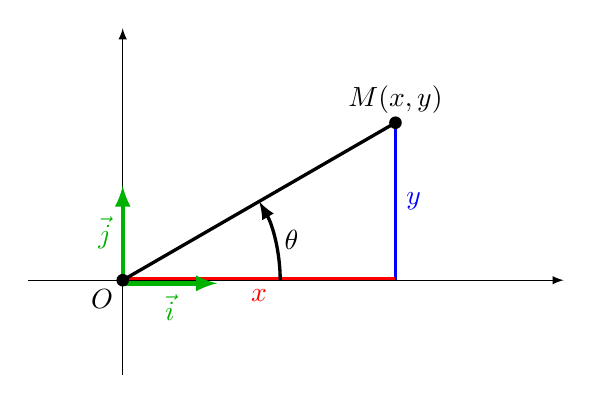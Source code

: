 \begin{tikzpicture}[scale=4]

	\draw[->,>=latex, black] (-0.3,0) -- (1.4,0); % node[above] {$x$};
	\draw[->,>=latex, black] (0,-0.3) -- (0,0.8); % node[left] {$y$};

        % draw the unit circle
%        \draw[very thick] (0,0) circle(1);

      \def\x{30};
       \coordinate (M) at ({\x}:1);
       \coordinate (Cos) at ({cos(\x)},0);
       \coordinate (Sin) at (0,{sin(\x)},0);
       \coordinate (Tan) at (1,{sin(\x)/cos(\x)});

       \draw[blue, very thick] (M)--(Cos) node[midway,right]{$y$};
       \draw[red, very thick] (0,0.005)--++(Cos)node[midway,below]{$x$};



        \draw[very thick] (0,0)--(M);

     \draw[very thick, ->,>=latex] (0.5,0) arc(0:{\x}:0.5) ;
      \node[right] at ({\x/2}:0.5) {$\theta$};

     \draw[->,>=latex,ultra thick, green!70!black] (0,-0.01)--++(0.3,0) node[midway,below, green!70!black] {$\vec i$};
     \draw[->,>=latex,ultra thick, green!70!black] (0,0)--(0,0.3) node[midway,left, green!70!black] {$\vec j$};
     
      \fill (M) circle (0.02) node[above] {$M(x,y)$};
      \fill (0,0) circle (0.02) node[below left] {$O$};        	    
\end{tikzpicture}
